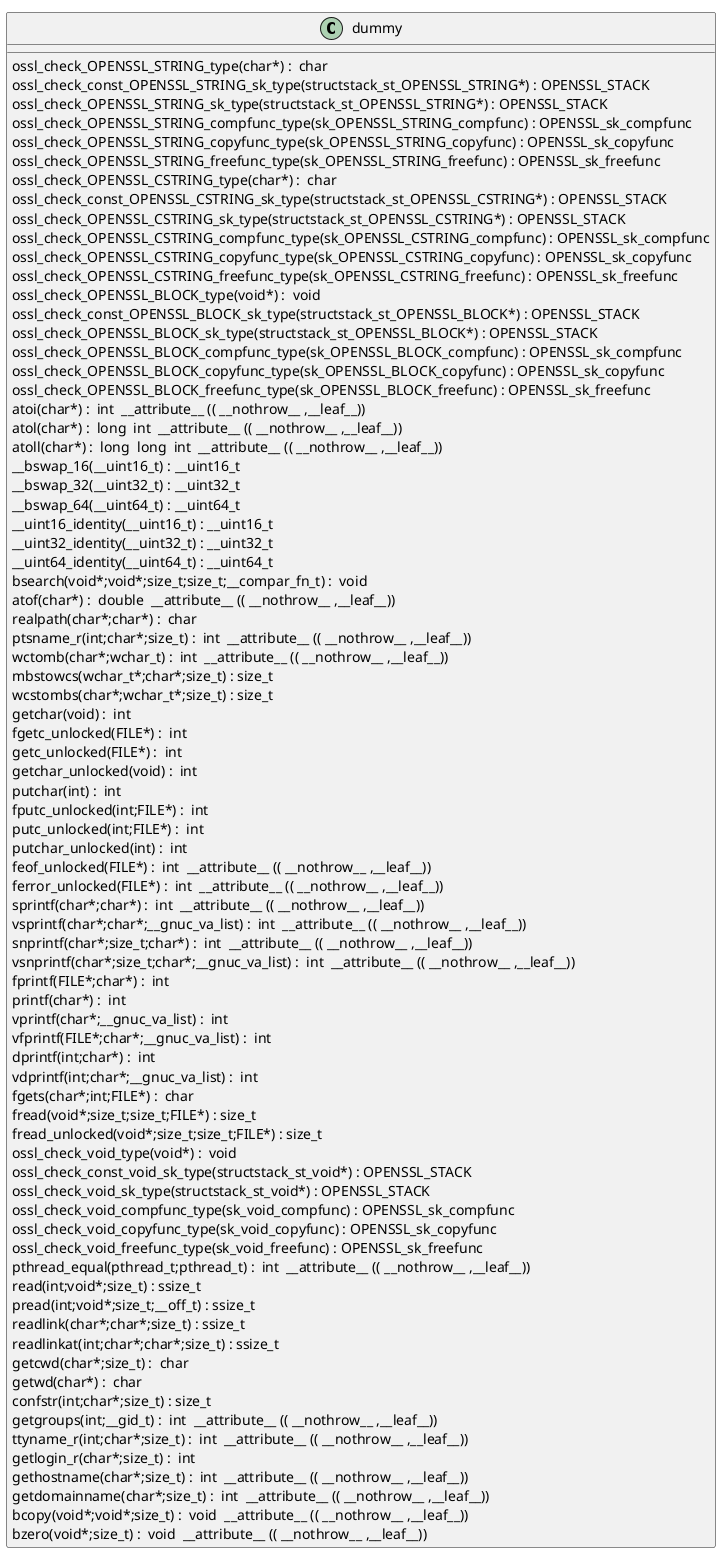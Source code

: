 @startuml
!pragma layout smetana
class dummy {
ossl_check_OPENSSL_STRING_type(char*) :  char  [[[./../../.././qc/crypto/bio/ossl_core_bio.c.html#439]]]
ossl_check_const_OPENSSL_STRING_sk_type(structstack_st_OPENSSL_STRING*) : OPENSSL_STACK [[[./../../.././qc/crypto/bio/ossl_core_bio.c.html#439]]]
ossl_check_OPENSSL_STRING_sk_type(structstack_st_OPENSSL_STRING*) : OPENSSL_STACK [[[./../../.././qc/crypto/bio/ossl_core_bio.c.html#439]]]
ossl_check_OPENSSL_STRING_compfunc_type(sk_OPENSSL_STRING_compfunc) : OPENSSL_sk_compfunc [[[./../../.././qc/crypto/bio/ossl_core_bio.c.html#439]]]
ossl_check_OPENSSL_STRING_copyfunc_type(sk_OPENSSL_STRING_copyfunc) : OPENSSL_sk_copyfunc [[[./../../.././qc/crypto/bio/ossl_core_bio.c.html#439]]]
ossl_check_OPENSSL_STRING_freefunc_type(sk_OPENSSL_STRING_freefunc) : OPENSSL_sk_freefunc [[[./../../.././qc/crypto/bio/ossl_core_bio.c.html#439]]]
ossl_check_OPENSSL_CSTRING_type(char*) :  char  [[[./../../.././qc/crypto/bio/ossl_core_bio.c.html#441]]]
ossl_check_const_OPENSSL_CSTRING_sk_type(structstack_st_OPENSSL_CSTRING*) : OPENSSL_STACK [[[./../../.././qc/crypto/bio/ossl_core_bio.c.html#441]]]
ossl_check_OPENSSL_CSTRING_sk_type(structstack_st_OPENSSL_CSTRING*) : OPENSSL_STACK [[[./../../.././qc/crypto/bio/ossl_core_bio.c.html#441]]]
ossl_check_OPENSSL_CSTRING_compfunc_type(sk_OPENSSL_CSTRING_compfunc) : OPENSSL_sk_compfunc [[[./../../.././qc/crypto/bio/ossl_core_bio.c.html#441]]]
ossl_check_OPENSSL_CSTRING_copyfunc_type(sk_OPENSSL_CSTRING_copyfunc) : OPENSSL_sk_copyfunc [[[./../../.././qc/crypto/bio/ossl_core_bio.c.html#441]]]
ossl_check_OPENSSL_CSTRING_freefunc_type(sk_OPENSSL_CSTRING_freefunc) : OPENSSL_sk_freefunc [[[./../../.././qc/crypto/bio/ossl_core_bio.c.html#441]]]
ossl_check_OPENSSL_BLOCK_type(void*) :  void  [[[./../../.././qc/crypto/bio/ossl_core_bio.c.html#444]]]
ossl_check_const_OPENSSL_BLOCK_sk_type(structstack_st_OPENSSL_BLOCK*) : OPENSSL_STACK [[[./../../.././qc/crypto/bio/ossl_core_bio.c.html#444]]]
ossl_check_OPENSSL_BLOCK_sk_type(structstack_st_OPENSSL_BLOCK*) : OPENSSL_STACK [[[./../../.././qc/crypto/bio/ossl_core_bio.c.html#444]]]
ossl_check_OPENSSL_BLOCK_compfunc_type(sk_OPENSSL_BLOCK_compfunc) : OPENSSL_sk_compfunc [[[./../../.././qc/crypto/bio/ossl_core_bio.c.html#444]]]
ossl_check_OPENSSL_BLOCK_copyfunc_type(sk_OPENSSL_BLOCK_copyfunc) : OPENSSL_sk_copyfunc [[[./../../.././qc/crypto/bio/ossl_core_bio.c.html#444]]]
ossl_check_OPENSSL_BLOCK_freefunc_type(sk_OPENSSL_BLOCK_freefunc) : OPENSSL_sk_freefunc [[[./../../.././qc/crypto/bio/ossl_core_bio.c.html#444]]]
atoi(char*) :  int  __attribute__ (( __nothrow__ ,__leaf__)) [[[./../../.././qc/crypto/bio/ossl_core_bio.c.html#844]]]
atol(char*) :  long  int  __attribute__ (( __nothrow__ ,__leaf__)) [[[./../../.././qc/crypto/bio/ossl_core_bio.c.html#849]]]
atoll(char*) :  long  long  int  __attribute__ (( __nothrow__ ,__leaf__)) [[[./../../.././qc/crypto/bio/ossl_core_bio.c.html#856]]]
__bswap_16(__uint16_t) : __uint16_t [[[./../../.././qc/crypto/bio/ossl_core_bio.c.html#1018]]]
__bswap_32(__uint32_t) : __uint32_t [[[./../../.././qc/crypto/bio/ossl_core_bio.c.html#1033]]]
__bswap_64(__uint64_t) : __uint64_t [[[./../../.././qc/crypto/bio/ossl_core_bio.c.html#1043]]]
__uint16_identity(__uint16_t) : __uint16_t [[[./../../.././qc/crypto/bio/ossl_core_bio.c.html#1055]]]
__uint32_identity(__uint32_t) : __uint32_t [[[./../../.././qc/crypto/bio/ossl_core_bio.c.html#1061]]]
__uint64_identity(__uint64_t) : __uint64_t [[[./../../.././qc/crypto/bio/ossl_core_bio.c.html#1067]]]
bsearch(void*;void*;size_t;size_t;__compar_fn_t) :  void  [[[./../../.././qc/crypto/bio/ossl_core_bio.c.html#1735]]]
atof(char*) :  double  __attribute__ (( __nothrow__ ,__leaf__)) [[[./../../.././qc/crypto/bio/ossl_core_bio.c.html#1]]]
realpath(char*;char*) :  char  [[[./../../.././qc/crypto/bio/ossl_core_bio.c.html#1]]]
ptsname_r(int;char*;size_t) :  int  __attribute__ (( __nothrow__ ,__leaf__)) [[[./../../.././qc/crypto/bio/ossl_core_bio.c.html#1]]]
wctomb(char*;wchar_t) :  int  __attribute__ (( __nothrow__ ,__leaf__)) [[[./../../.././qc/crypto/bio/ossl_core_bio.c.html#1]]]
mbstowcs(wchar_t*;char*;size_t) : size_t [[[./../../.././qc/crypto/bio/ossl_core_bio.c.html#1]]]
wcstombs(char*;wchar_t*;size_t) : size_t [[[./../../.././qc/crypto/bio/ossl_core_bio.c.html#1]]]
getchar(void) :  int  [[[./../../.././qc/crypto/bio/ossl_core_bio.c.html#1]]]
fgetc_unlocked(FILE*) :  int  [[[./../../.././qc/crypto/bio/ossl_core_bio.c.html#1]]]
getc_unlocked(FILE*) :  int  [[[./../../.././qc/crypto/bio/ossl_core_bio.c.html#1]]]
getchar_unlocked(void) :  int  [[[./../../.././qc/crypto/bio/ossl_core_bio.c.html#1]]]
putchar(int) :  int  [[[./../../.././qc/crypto/bio/ossl_core_bio.c.html#1]]]
fputc_unlocked(int;FILE*) :  int  [[[./../../.././qc/crypto/bio/ossl_core_bio.c.html#1]]]
putc_unlocked(int;FILE*) :  int  [[[./../../.././qc/crypto/bio/ossl_core_bio.c.html#1]]]
putchar_unlocked(int) :  int  [[[./../../.././qc/crypto/bio/ossl_core_bio.c.html#1]]]
feof_unlocked(FILE*) :  int  __attribute__ (( __nothrow__ ,__leaf__)) [[[./../../.././qc/crypto/bio/ossl_core_bio.c.html#1]]]
ferror_unlocked(FILE*) :  int  __attribute__ (( __nothrow__ ,__leaf__)) [[[./../../.././qc/crypto/bio/ossl_core_bio.c.html#1]]]
sprintf(char*;char*) :  int  __attribute__ (( __nothrow__ ,__leaf__)) [[[./../../.././qc/crypto/bio/ossl_core_bio.c.html#1]]]
vsprintf(char*;char*;__gnuc_va_list) :  int  __attribute__ (( __nothrow__ ,__leaf__)) [[[./../../.././qc/crypto/bio/ossl_core_bio.c.html#1]]]
snprintf(char*;size_t;char*) :  int  __attribute__ (( __nothrow__ ,__leaf__)) [[[./../../.././qc/crypto/bio/ossl_core_bio.c.html#1]]]
vsnprintf(char*;size_t;char*;__gnuc_va_list) :  int  __attribute__ (( __nothrow__ ,__leaf__)) [[[./../../.././qc/crypto/bio/ossl_core_bio.c.html#1]]]
fprintf(FILE*;char*) :  int  [[[./../../.././qc/crypto/bio/ossl_core_bio.c.html#1]]]
printf(char*) :  int  [[[./../../.././qc/crypto/bio/ossl_core_bio.c.html#1]]]
vprintf(char*;__gnuc_va_list) :  int  [[[./../../.././qc/crypto/bio/ossl_core_bio.c.html#1]]]
vfprintf(FILE*;char*;__gnuc_va_list) :  int  [[[./../../.././qc/crypto/bio/ossl_core_bio.c.html#1]]]
dprintf(int;char*) :  int  [[[./../../.././qc/crypto/bio/ossl_core_bio.c.html#1]]]
vdprintf(int;char*;__gnuc_va_list) :  int  [[[./../../.././qc/crypto/bio/ossl_core_bio.c.html#1]]]
fgets(char*;int;FILE*) :  char  [[[./../../.././qc/crypto/bio/ossl_core_bio.c.html#1]]]
fread(void*;size_t;size_t;FILE*) : size_t [[[./../../.././qc/crypto/bio/ossl_core_bio.c.html#1]]]
fread_unlocked(void*;size_t;size_t;FILE*) : size_t [[[./../../.././qc/crypto/bio/ossl_core_bio.c.html#1]]]
ossl_check_void_type(void*) :  void  [[[./../../.././qc/crypto/bio/ossl_core_bio.c.html#1]]]
ossl_check_const_void_sk_type(structstack_st_void*) : OPENSSL_STACK [[[./../../.././qc/crypto/bio/ossl_core_bio.c.html#1]]]
ossl_check_void_sk_type(structstack_st_void*) : OPENSSL_STACK [[[./../../.././qc/crypto/bio/ossl_core_bio.c.html#1]]]
ossl_check_void_compfunc_type(sk_void_compfunc) : OPENSSL_sk_compfunc [[[./../../.././qc/crypto/bio/ossl_core_bio.c.html#1]]]
ossl_check_void_copyfunc_type(sk_void_copyfunc) : OPENSSL_sk_copyfunc [[[./../../.././qc/crypto/bio/ossl_core_bio.c.html#1]]]
ossl_check_void_freefunc_type(sk_void_freefunc) : OPENSSL_sk_freefunc [[[./../../.././qc/crypto/bio/ossl_core_bio.c.html#1]]]
pthread_equal(pthread_t;pthread_t) :  int  __attribute__ (( __nothrow__ ,__leaf__)) [[[./../../.././qc/crypto/bio/ossl_core_bio.c.html#1]]]
read(int;void*;size_t) : ssize_t [[[./../../.././qc/crypto/bio/ossl_core_bio.c.html#1]]]
pread(int;void*;size_t;__off_t) : ssize_t [[[./../../.././qc/crypto/bio/ossl_core_bio.c.html#1]]]
readlink(char*;char*;size_t) : ssize_t [[[./../../.././qc/crypto/bio/ossl_core_bio.c.html#1]]]
readlinkat(int;char*;char*;size_t) : ssize_t [[[./../../.././qc/crypto/bio/ossl_core_bio.c.html#1]]]
getcwd(char*;size_t) :  char  [[[./../../.././qc/crypto/bio/ossl_core_bio.c.html#1]]]
getwd(char*) :  char  [[[./../../.././qc/crypto/bio/ossl_core_bio.c.html#1]]]
confstr(int;char*;size_t) : size_t [[[./../../.././qc/crypto/bio/ossl_core_bio.c.html#1]]]
getgroups(int;__gid_t) :  int  __attribute__ (( __nothrow__ ,__leaf__)) [[[./../../.././qc/crypto/bio/ossl_core_bio.c.html#1]]]
ttyname_r(int;char*;size_t) :  int  __attribute__ (( __nothrow__ ,__leaf__)) [[[./../../.././qc/crypto/bio/ossl_core_bio.c.html#1]]]
getlogin_r(char*;size_t) :  int  [[[./../../.././qc/crypto/bio/ossl_core_bio.c.html#1]]]
gethostname(char*;size_t) :  int  __attribute__ (( __nothrow__ ,__leaf__)) [[[./../../.././qc/crypto/bio/ossl_core_bio.c.html#1]]]
getdomainname(char*;size_t) :  int  __attribute__ (( __nothrow__ ,__leaf__)) [[[./../../.././qc/crypto/bio/ossl_core_bio.c.html#1]]]
bcopy(void*;void*;size_t) :  void  __attribute__ (( __nothrow__ ,__leaf__)) [[[./../../.././qc/crypto/bio/ossl_core_bio.c.html#1]]]
bzero(void*;size_t) :  void  __attribute__ (( __nothrow__ ,__leaf__)) [[[./../../.././qc/crypto/bio/ossl_core_bio.c.html#1]]]
} 
@enduml
